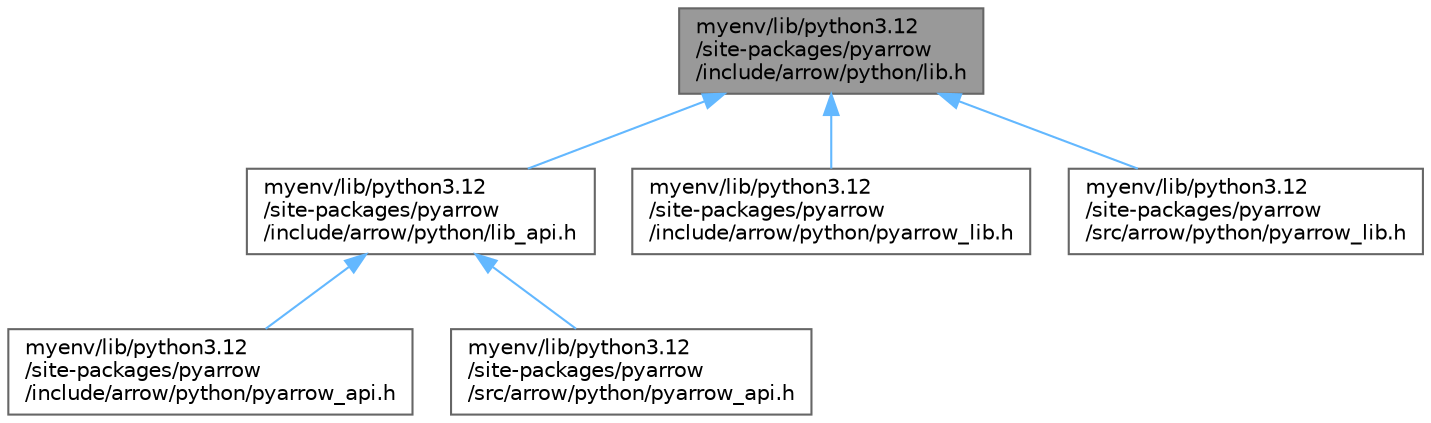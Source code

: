 digraph "myenv/lib/python3.12/site-packages/pyarrow/include/arrow/python/lib.h"
{
 // LATEX_PDF_SIZE
  bgcolor="transparent";
  edge [fontname=Helvetica,fontsize=10,labelfontname=Helvetica,labelfontsize=10];
  node [fontname=Helvetica,fontsize=10,shape=box,height=0.2,width=0.4];
  Node1 [id="Node000001",label="myenv/lib/python3.12\l/site-packages/pyarrow\l/include/arrow/python/lib.h",height=0.2,width=0.4,color="gray40", fillcolor="grey60", style="filled", fontcolor="black",tooltip=" "];
  Node1 -> Node2 [id="edge1_Node000001_Node000002",dir="back",color="steelblue1",style="solid",tooltip=" "];
  Node2 [id="Node000002",label="myenv/lib/python3.12\l/site-packages/pyarrow\l/include/arrow/python/lib_api.h",height=0.2,width=0.4,color="grey40", fillcolor="white", style="filled",URL="$include_2arrow_2python_2lib__api_8h.html",tooltip=" "];
  Node2 -> Node3 [id="edge2_Node000002_Node000003",dir="back",color="steelblue1",style="solid",tooltip=" "];
  Node3 [id="Node000003",label="myenv/lib/python3.12\l/site-packages/pyarrow\l/include/arrow/python/pyarrow_api.h",height=0.2,width=0.4,color="grey40", fillcolor="white", style="filled",URL="$include_2arrow_2python_2pyarrow__api_8h.html",tooltip=" "];
  Node2 -> Node4 [id="edge3_Node000002_Node000004",dir="back",color="steelblue1",style="solid",tooltip=" "];
  Node4 [id="Node000004",label="myenv/lib/python3.12\l/site-packages/pyarrow\l/src/arrow/python/pyarrow_api.h",height=0.2,width=0.4,color="grey40", fillcolor="white", style="filled",URL="$src_2arrow_2python_2pyarrow__api_8h.html",tooltip=" "];
  Node1 -> Node5 [id="edge4_Node000001_Node000005",dir="back",color="steelblue1",style="solid",tooltip=" "];
  Node5 [id="Node000005",label="myenv/lib/python3.12\l/site-packages/pyarrow\l/include/arrow/python/pyarrow_lib.h",height=0.2,width=0.4,color="grey40", fillcolor="white", style="filled",URL="$include_2arrow_2python_2pyarrow__lib_8h.html",tooltip=" "];
  Node1 -> Node6 [id="edge5_Node000001_Node000006",dir="back",color="steelblue1",style="solid",tooltip=" "];
  Node6 [id="Node000006",label="myenv/lib/python3.12\l/site-packages/pyarrow\l/src/arrow/python/pyarrow_lib.h",height=0.2,width=0.4,color="grey40", fillcolor="white", style="filled",URL="$src_2arrow_2python_2pyarrow__lib_8h.html",tooltip=" "];
}
